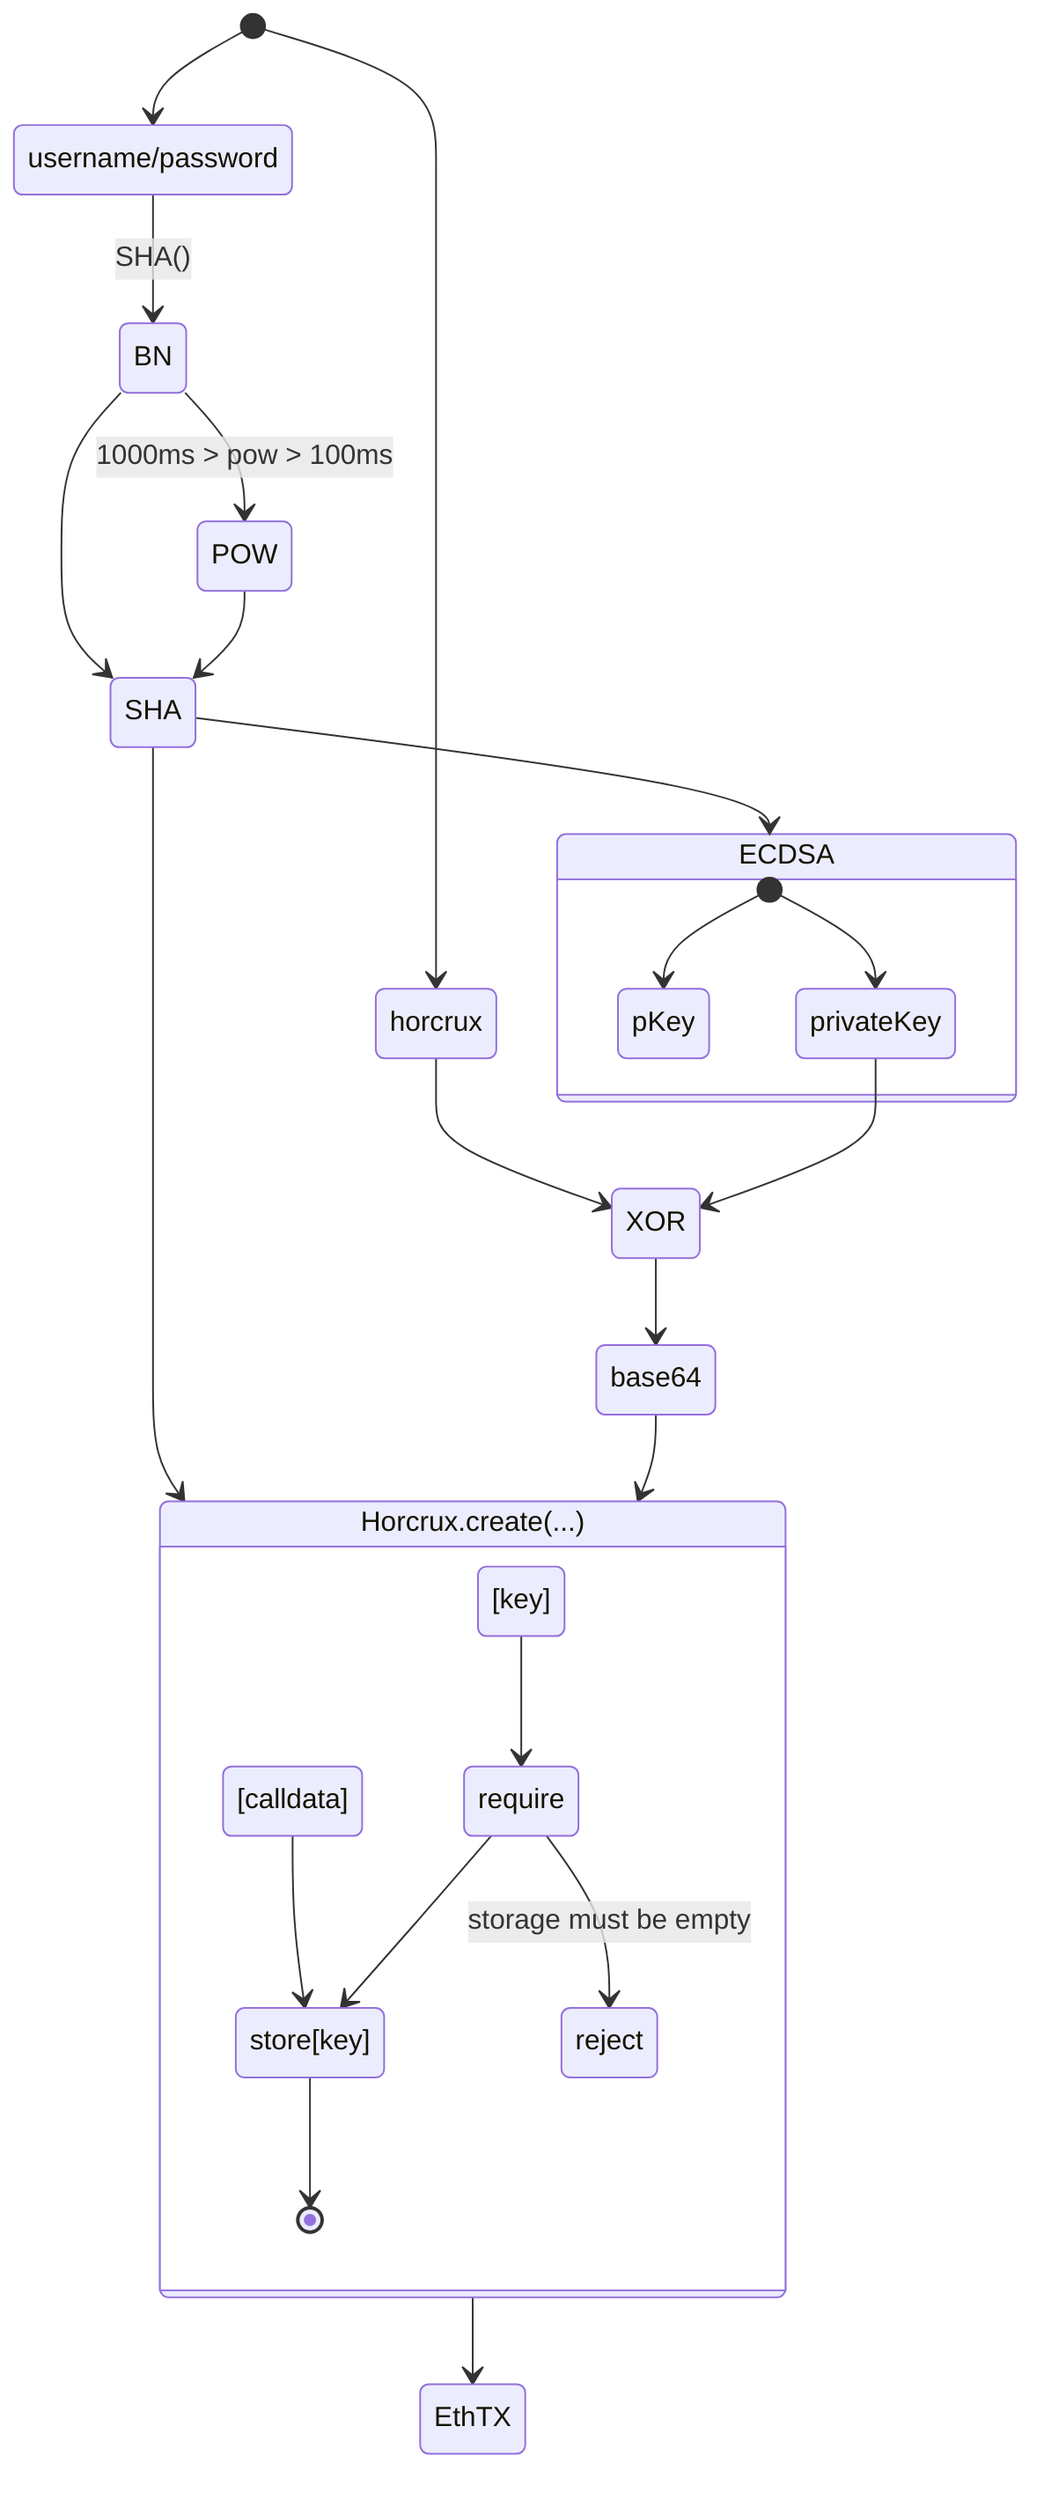 stateDiagram-v2
    [*] --> username/password 
    [*] --> horcrux
    horcrux --> XOR
    username/password --> BN: SHA()
    BN --> POW: 1000ms > pow > 100ms
    BN --> SHA
    POW --> SHA
    SHA --> ECDSA
    state ECDSA {
        [*] --> pKey
        [*] --> privateKey
    }
    SHA --> Horcrux.create(...)
    privateKey --> XOR
    XOR --> base64 
    base64 --> Horcrux.create(...)

    state Horcrux.create(...) {                
        [calldata] --> store[key]
        [key] --> require 
        require --> reject : storage must be empty 
        require --> store[key]
        store[key] --> [*] 
    
    }
    Horcrux.create(...) --> EthTX